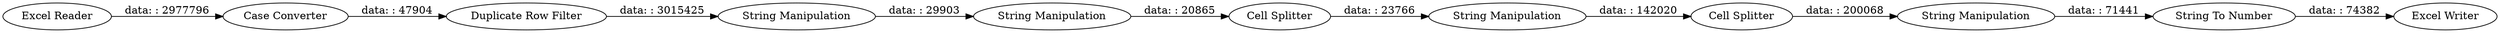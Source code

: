 digraph {
	"474489631748292897_12" [label="Excel Writer"]
	"474489631748292897_10" [label="String To Number"]
	"474489631748292897_8" [label="Cell Splitter"]
	"474489631748292897_4" [label="Case Converter"]
	"474489631748292897_5" [label="String Manipulation"]
	"474489631748292897_7" [label="String Manipulation"]
	"474489631748292897_6" [label="Cell Splitter"]
	"474489631748292897_3" [label="String Manipulation"]
	"474489631748292897_2" [label="Duplicate Row Filter"]
	"474489631748292897_1" [label="Excel Reader"]
	"474489631748292897_9" [label="String Manipulation"]
	"474489631748292897_4" -> "474489631748292897_2" [label="data: : 47904"]
	"474489631748292897_6" -> "474489631748292897_7" [label="data: : 23766"]
	"474489631748292897_5" -> "474489631748292897_6" [label="data: : 20865"]
	"474489631748292897_8" -> "474489631748292897_9" [label="data: : 200068"]
	"474489631748292897_9" -> "474489631748292897_10" [label="data: : 71441"]
	"474489631748292897_1" -> "474489631748292897_4" [label="data: : 2977796"]
	"474489631748292897_10" -> "474489631748292897_12" [label="data: : 74382"]
	"474489631748292897_2" -> "474489631748292897_3" [label="data: : 3015425"]
	"474489631748292897_7" -> "474489631748292897_8" [label="data: : 142020"]
	"474489631748292897_3" -> "474489631748292897_5" [label="data: : 29903"]
	rankdir=LR
}
